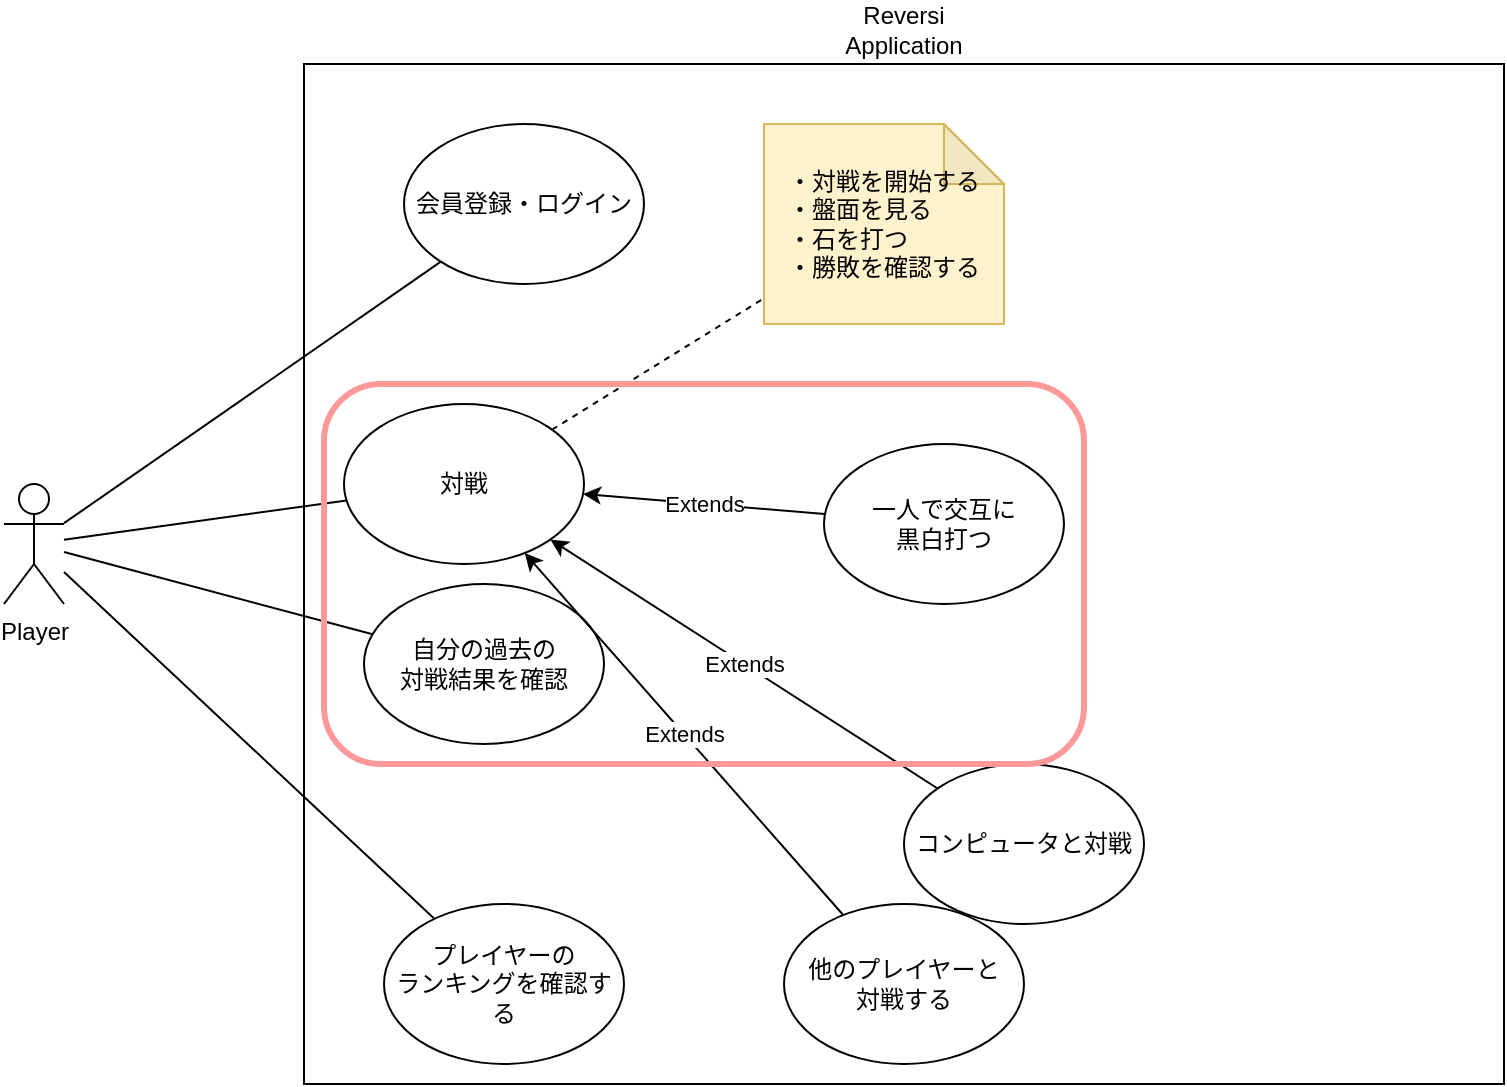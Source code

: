 <mxfile>
    <diagram id="W02v1tvCPbHz3L7qwXv6" name="ページ1">
        <mxGraphModel dx="685" dy="883" grid="1" gridSize="10" guides="1" tooltips="1" connect="1" arrows="1" fold="1" page="1" pageScale="1" pageWidth="850" pageHeight="1100" math="0" shadow="0">
            <root>
                <mxCell id="0"/>
                <mxCell id="1" parent="0"/>
                <mxCell id="2" value="Reversi&lt;br&gt;Application" style="rounded=0;whiteSpace=wrap;html=1;labelPosition=center;verticalLabelPosition=top;align=center;verticalAlign=bottom;" vertex="1" parent="1">
                    <mxGeometry x="180" y="50" width="600" height="510" as="geometry"/>
                </mxCell>
                <mxCell id="3" value="Player" style="shape=umlActor;verticalLabelPosition=bottom;verticalAlign=top;html=1;outlineConnect=0;" vertex="1" parent="1">
                    <mxGeometry x="30" y="260" width="30" height="60" as="geometry"/>
                </mxCell>
                <mxCell id="4" value="対戦" style="ellipse;whiteSpace=wrap;html=1;" vertex="1" parent="1">
                    <mxGeometry x="200" y="220" width="120" height="80" as="geometry"/>
                </mxCell>
                <mxCell id="5" value="" style="endArrow=none;html=1;" edge="1" parent="1" source="3" target="4">
                    <mxGeometry width="50" height="50" relative="1" as="geometry">
                        <mxPoint x="120" y="200" as="sourcePoint"/>
                        <mxPoint x="170" y="150" as="targetPoint"/>
                    </mxGeometry>
                </mxCell>
                <mxCell id="6" value="&lt;div style=&quot;text-align: left&quot;&gt;&lt;span&gt;・対戦を開始する&lt;/span&gt;&lt;/div&gt;&lt;div style=&quot;text-align: left&quot;&gt;&lt;span&gt;・盤面を見る&lt;/span&gt;&lt;/div&gt;&lt;div style=&quot;text-align: left&quot;&gt;&lt;span&gt;・石を打つ&lt;/span&gt;&lt;/div&gt;&lt;div style=&quot;text-align: left&quot;&gt;&lt;span&gt;・勝敗を確認する&lt;/span&gt;&lt;/div&gt;" style="shape=note;whiteSpace=wrap;html=1;backgroundOutline=1;darkOpacity=0.05;fillColor=#fff2cc;strokeColor=#d6b656;" vertex="1" parent="1">
                    <mxGeometry x="410" y="80" width="120" height="100" as="geometry"/>
                </mxCell>
                <mxCell id="7" value="" style="endArrow=none;dashed=1;html=1;" edge="1" parent="1" source="4" target="6">
                    <mxGeometry width="50" height="50" relative="1" as="geometry">
                        <mxPoint x="310" y="250" as="sourcePoint"/>
                        <mxPoint x="360" y="200" as="targetPoint"/>
                    </mxGeometry>
                </mxCell>
                <mxCell id="8" value="自分の過去の&lt;br&gt;対戦結果を確認" style="ellipse;whiteSpace=wrap;html=1;" vertex="1" parent="1">
                    <mxGeometry x="210" y="310" width="120" height="80" as="geometry"/>
                </mxCell>
                <mxCell id="9" value="会員登録・ログイン" style="ellipse;whiteSpace=wrap;html=1;" vertex="1" parent="1">
                    <mxGeometry x="230" y="80" width="120" height="80" as="geometry"/>
                </mxCell>
                <mxCell id="10" value="一人で交互に&lt;br&gt;黒白打つ" style="ellipse;whiteSpace=wrap;html=1;" vertex="1" parent="1">
                    <mxGeometry x="440" y="240" width="120" height="80" as="geometry"/>
                </mxCell>
                <mxCell id="11" value="コンピュータと対戦" style="ellipse;whiteSpace=wrap;html=1;" vertex="1" parent="1">
                    <mxGeometry x="480" y="400" width="120" height="80" as="geometry"/>
                </mxCell>
                <mxCell id="12" value="他のプレイヤーと&lt;br&gt;対戦する" style="ellipse;whiteSpace=wrap;html=1;" vertex="1" parent="1">
                    <mxGeometry x="420" y="470" width="120" height="80" as="geometry"/>
                </mxCell>
                <mxCell id="13" value="" style="endArrow=classic;html=1;" edge="1" parent="1" source="10" target="4">
                    <mxGeometry relative="1" as="geometry">
                        <mxPoint x="340" y="370" as="sourcePoint"/>
                        <mxPoint x="440" y="370" as="targetPoint"/>
                    </mxGeometry>
                </mxCell>
                <mxCell id="14" value="Extends" style="edgeLabel;resizable=0;html=1;align=center;verticalAlign=middle;" connectable="0" vertex="1" parent="13">
                    <mxGeometry relative="1" as="geometry"/>
                </mxCell>
                <mxCell id="16" value="" style="endArrow=classic;html=1;" edge="1" parent="1" source="11" target="4">
                    <mxGeometry relative="1" as="geometry">
                        <mxPoint x="435" y="360" as="sourcePoint"/>
                        <mxPoint x="350.0" y="360" as="targetPoint"/>
                    </mxGeometry>
                </mxCell>
                <mxCell id="17" value="Extends" style="edgeLabel;resizable=0;html=1;align=center;verticalAlign=middle;" connectable="0" vertex="1" parent="16">
                    <mxGeometry relative="1" as="geometry"/>
                </mxCell>
                <mxCell id="18" value="" style="endArrow=classic;html=1;" edge="1" parent="1" source="12" target="4">
                    <mxGeometry relative="1" as="geometry">
                        <mxPoint x="445" y="370" as="sourcePoint"/>
                        <mxPoint x="360.0" y="370" as="targetPoint"/>
                    </mxGeometry>
                </mxCell>
                <mxCell id="19" value="Extends" style="edgeLabel;resizable=0;html=1;align=center;verticalAlign=middle;" connectable="0" vertex="1" parent="18">
                    <mxGeometry relative="1" as="geometry"/>
                </mxCell>
                <mxCell id="20" value="プレイヤーの&lt;br&gt;ランキングを確認する" style="ellipse;whiteSpace=wrap;html=1;" vertex="1" parent="1">
                    <mxGeometry x="220" y="470" width="120" height="80" as="geometry"/>
                </mxCell>
                <mxCell id="21" value="" style="endArrow=none;html=1;" edge="1" parent="1" source="3" target="8">
                    <mxGeometry width="50" height="50" relative="1" as="geometry">
                        <mxPoint x="70" y="303.83" as="sourcePoint"/>
                        <mxPoint x="233.969" y="345.694" as="targetPoint"/>
                    </mxGeometry>
                </mxCell>
                <mxCell id="22" value="" style="endArrow=none;html=1;" edge="1" parent="1" source="3" target="20">
                    <mxGeometry width="50" height="50" relative="1" as="geometry">
                        <mxPoint x="70" y="310" as="sourcePoint"/>
                        <mxPoint x="237.574" y="421.716" as="targetPoint"/>
                    </mxGeometry>
                </mxCell>
                <mxCell id="23" value="" style="endArrow=none;html=1;" edge="1" parent="1" source="3" target="9">
                    <mxGeometry width="50" height="50" relative="1" as="geometry">
                        <mxPoint x="70" y="303.83" as="sourcePoint"/>
                        <mxPoint x="233.969" y="345.694" as="targetPoint"/>
                    </mxGeometry>
                </mxCell>
                <mxCell id="24" value="" style="rounded=1;whiteSpace=wrap;html=1;fillColor=none;strokeColor=#FF9999;strokeWidth=3;" vertex="1" parent="1">
                    <mxGeometry x="190" y="210" width="380" height="190" as="geometry"/>
                </mxCell>
            </root>
        </mxGraphModel>
    </diagram>
</mxfile>
